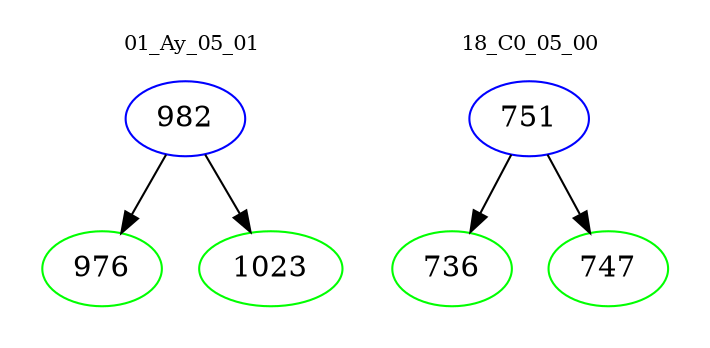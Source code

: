 digraph{
subgraph cluster_0 {
color = white
label = "01_Ay_05_01";
fontsize=10;
T0_982 [label="982", color="blue"]
T0_982 -> T0_976 [color="black"]
T0_976 [label="976", color="green"]
T0_982 -> T0_1023 [color="black"]
T0_1023 [label="1023", color="green"]
}
subgraph cluster_1 {
color = white
label = "18_C0_05_00";
fontsize=10;
T1_751 [label="751", color="blue"]
T1_751 -> T1_736 [color="black"]
T1_736 [label="736", color="green"]
T1_751 -> T1_747 [color="black"]
T1_747 [label="747", color="green"]
}
}
